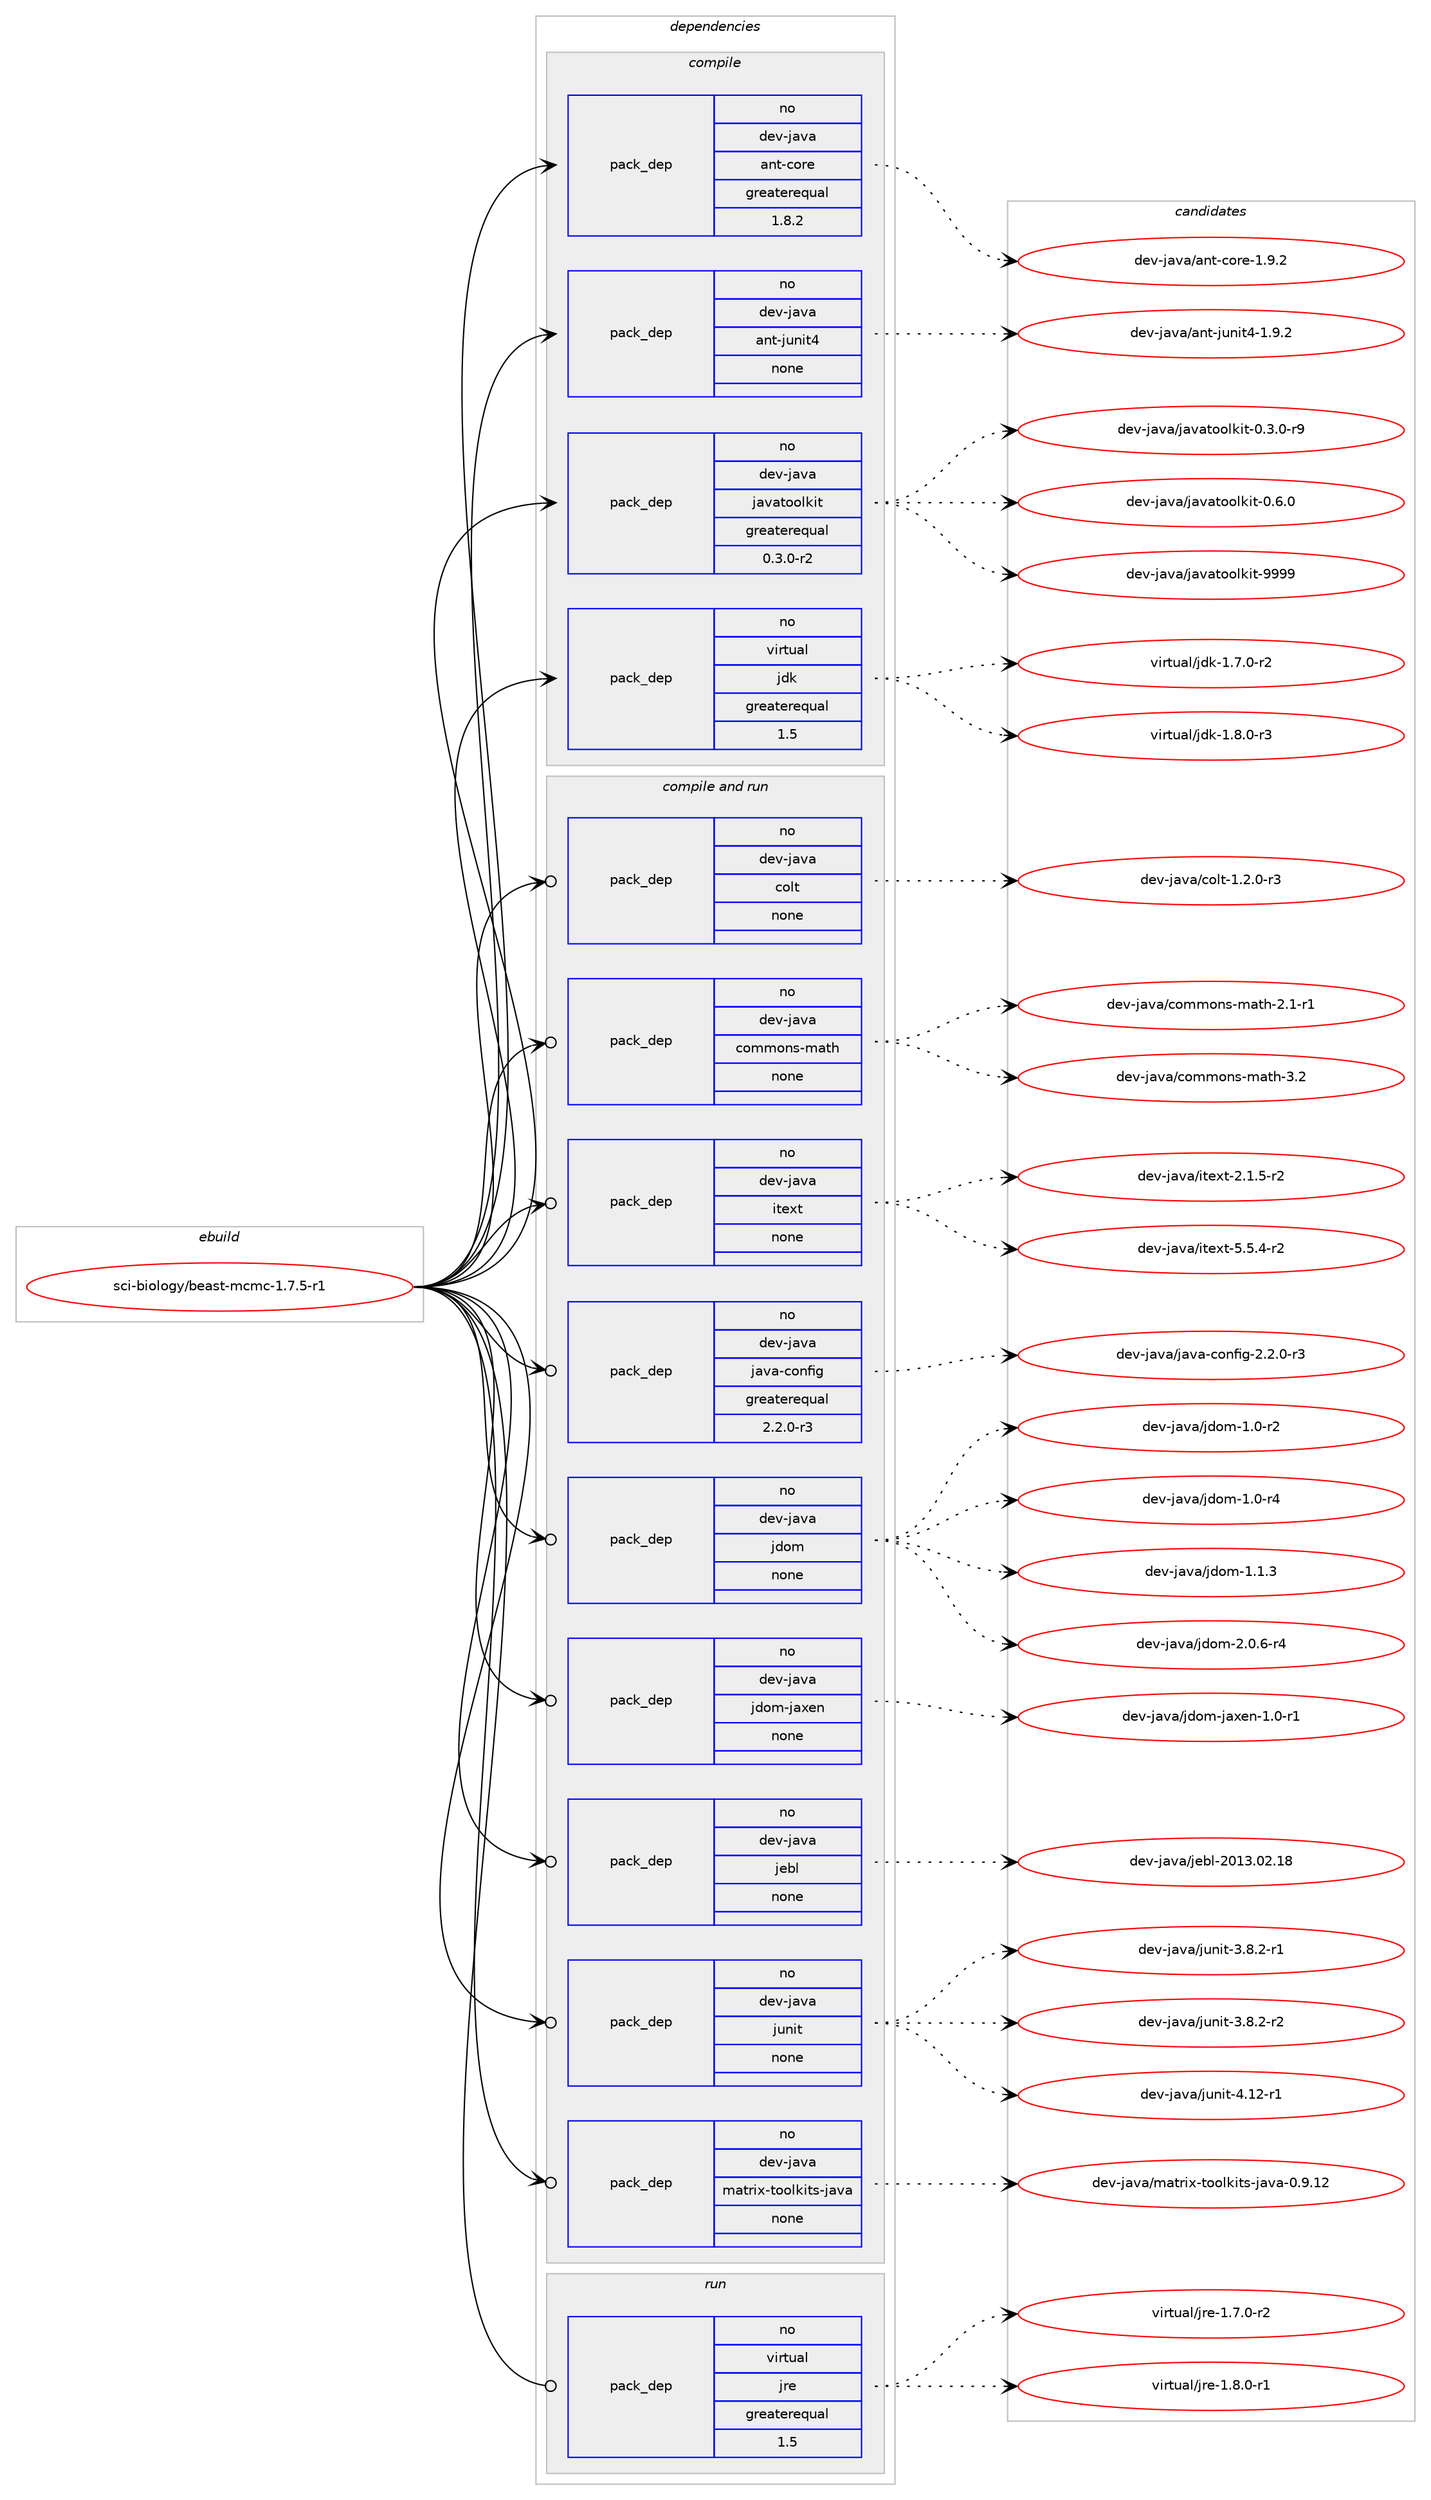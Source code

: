 digraph prolog {

# *************
# Graph options
# *************

newrank=true;
concentrate=true;
compound=true;
graph [rankdir=LR,fontname=Helvetica,fontsize=10,ranksep=1.5];#, ranksep=2.5, nodesep=0.2];
edge  [arrowhead=vee];
node  [fontname=Helvetica,fontsize=10];

# **********
# The ebuild
# **********

subgraph cluster_leftcol {
color=gray;
rank=same;
label=<<i>ebuild</i>>;
id [label="sci-biology/beast-mcmc-1.7.5-r1", color=red, width=4, href="../sci-biology/beast-mcmc-1.7.5-r1.svg"];
}

# ****************
# The dependencies
# ****************

subgraph cluster_midcol {
color=gray;
label=<<i>dependencies</i>>;
subgraph cluster_compile {
fillcolor="#eeeeee";
style=filled;
label=<<i>compile</i>>;
subgraph pack327208 {
dependency444094 [label=<<TABLE BORDER="0" CELLBORDER="1" CELLSPACING="0" CELLPADDING="4" WIDTH="220"><TR><TD ROWSPAN="6" CELLPADDING="30">pack_dep</TD></TR><TR><TD WIDTH="110">no</TD></TR><TR><TD>dev-java</TD></TR><TR><TD>ant-core</TD></TR><TR><TD>greaterequal</TD></TR><TR><TD>1.8.2</TD></TR></TABLE>>, shape=none, color=blue];
}
id:e -> dependency444094:w [weight=20,style="solid",arrowhead="vee"];
subgraph pack327209 {
dependency444095 [label=<<TABLE BORDER="0" CELLBORDER="1" CELLSPACING="0" CELLPADDING="4" WIDTH="220"><TR><TD ROWSPAN="6" CELLPADDING="30">pack_dep</TD></TR><TR><TD WIDTH="110">no</TD></TR><TR><TD>dev-java</TD></TR><TR><TD>ant-junit4</TD></TR><TR><TD>none</TD></TR><TR><TD></TD></TR></TABLE>>, shape=none, color=blue];
}
id:e -> dependency444095:w [weight=20,style="solid",arrowhead="vee"];
subgraph pack327210 {
dependency444096 [label=<<TABLE BORDER="0" CELLBORDER="1" CELLSPACING="0" CELLPADDING="4" WIDTH="220"><TR><TD ROWSPAN="6" CELLPADDING="30">pack_dep</TD></TR><TR><TD WIDTH="110">no</TD></TR><TR><TD>dev-java</TD></TR><TR><TD>javatoolkit</TD></TR><TR><TD>greaterequal</TD></TR><TR><TD>0.3.0-r2</TD></TR></TABLE>>, shape=none, color=blue];
}
id:e -> dependency444096:w [weight=20,style="solid",arrowhead="vee"];
subgraph pack327211 {
dependency444097 [label=<<TABLE BORDER="0" CELLBORDER="1" CELLSPACING="0" CELLPADDING="4" WIDTH="220"><TR><TD ROWSPAN="6" CELLPADDING="30">pack_dep</TD></TR><TR><TD WIDTH="110">no</TD></TR><TR><TD>virtual</TD></TR><TR><TD>jdk</TD></TR><TR><TD>greaterequal</TD></TR><TR><TD>1.5</TD></TR></TABLE>>, shape=none, color=blue];
}
id:e -> dependency444097:w [weight=20,style="solid",arrowhead="vee"];
}
subgraph cluster_compileandrun {
fillcolor="#eeeeee";
style=filled;
label=<<i>compile and run</i>>;
subgraph pack327212 {
dependency444098 [label=<<TABLE BORDER="0" CELLBORDER="1" CELLSPACING="0" CELLPADDING="4" WIDTH="220"><TR><TD ROWSPAN="6" CELLPADDING="30">pack_dep</TD></TR><TR><TD WIDTH="110">no</TD></TR><TR><TD>dev-java</TD></TR><TR><TD>colt</TD></TR><TR><TD>none</TD></TR><TR><TD></TD></TR></TABLE>>, shape=none, color=blue];
}
id:e -> dependency444098:w [weight=20,style="solid",arrowhead="odotvee"];
subgraph pack327213 {
dependency444099 [label=<<TABLE BORDER="0" CELLBORDER="1" CELLSPACING="0" CELLPADDING="4" WIDTH="220"><TR><TD ROWSPAN="6" CELLPADDING="30">pack_dep</TD></TR><TR><TD WIDTH="110">no</TD></TR><TR><TD>dev-java</TD></TR><TR><TD>commons-math</TD></TR><TR><TD>none</TD></TR><TR><TD></TD></TR></TABLE>>, shape=none, color=blue];
}
id:e -> dependency444099:w [weight=20,style="solid",arrowhead="odotvee"];
subgraph pack327214 {
dependency444100 [label=<<TABLE BORDER="0" CELLBORDER="1" CELLSPACING="0" CELLPADDING="4" WIDTH="220"><TR><TD ROWSPAN="6" CELLPADDING="30">pack_dep</TD></TR><TR><TD WIDTH="110">no</TD></TR><TR><TD>dev-java</TD></TR><TR><TD>itext</TD></TR><TR><TD>none</TD></TR><TR><TD></TD></TR></TABLE>>, shape=none, color=blue];
}
id:e -> dependency444100:w [weight=20,style="solid",arrowhead="odotvee"];
subgraph pack327215 {
dependency444101 [label=<<TABLE BORDER="0" CELLBORDER="1" CELLSPACING="0" CELLPADDING="4" WIDTH="220"><TR><TD ROWSPAN="6" CELLPADDING="30">pack_dep</TD></TR><TR><TD WIDTH="110">no</TD></TR><TR><TD>dev-java</TD></TR><TR><TD>java-config</TD></TR><TR><TD>greaterequal</TD></TR><TR><TD>2.2.0-r3</TD></TR></TABLE>>, shape=none, color=blue];
}
id:e -> dependency444101:w [weight=20,style="solid",arrowhead="odotvee"];
subgraph pack327216 {
dependency444102 [label=<<TABLE BORDER="0" CELLBORDER="1" CELLSPACING="0" CELLPADDING="4" WIDTH="220"><TR><TD ROWSPAN="6" CELLPADDING="30">pack_dep</TD></TR><TR><TD WIDTH="110">no</TD></TR><TR><TD>dev-java</TD></TR><TR><TD>jdom</TD></TR><TR><TD>none</TD></TR><TR><TD></TD></TR></TABLE>>, shape=none, color=blue];
}
id:e -> dependency444102:w [weight=20,style="solid",arrowhead="odotvee"];
subgraph pack327217 {
dependency444103 [label=<<TABLE BORDER="0" CELLBORDER="1" CELLSPACING="0" CELLPADDING="4" WIDTH="220"><TR><TD ROWSPAN="6" CELLPADDING="30">pack_dep</TD></TR><TR><TD WIDTH="110">no</TD></TR><TR><TD>dev-java</TD></TR><TR><TD>jdom-jaxen</TD></TR><TR><TD>none</TD></TR><TR><TD></TD></TR></TABLE>>, shape=none, color=blue];
}
id:e -> dependency444103:w [weight=20,style="solid",arrowhead="odotvee"];
subgraph pack327218 {
dependency444104 [label=<<TABLE BORDER="0" CELLBORDER="1" CELLSPACING="0" CELLPADDING="4" WIDTH="220"><TR><TD ROWSPAN="6" CELLPADDING="30">pack_dep</TD></TR><TR><TD WIDTH="110">no</TD></TR><TR><TD>dev-java</TD></TR><TR><TD>jebl</TD></TR><TR><TD>none</TD></TR><TR><TD></TD></TR></TABLE>>, shape=none, color=blue];
}
id:e -> dependency444104:w [weight=20,style="solid",arrowhead="odotvee"];
subgraph pack327219 {
dependency444105 [label=<<TABLE BORDER="0" CELLBORDER="1" CELLSPACING="0" CELLPADDING="4" WIDTH="220"><TR><TD ROWSPAN="6" CELLPADDING="30">pack_dep</TD></TR><TR><TD WIDTH="110">no</TD></TR><TR><TD>dev-java</TD></TR><TR><TD>junit</TD></TR><TR><TD>none</TD></TR><TR><TD></TD></TR></TABLE>>, shape=none, color=blue];
}
id:e -> dependency444105:w [weight=20,style="solid",arrowhead="odotvee"];
subgraph pack327220 {
dependency444106 [label=<<TABLE BORDER="0" CELLBORDER="1" CELLSPACING="0" CELLPADDING="4" WIDTH="220"><TR><TD ROWSPAN="6" CELLPADDING="30">pack_dep</TD></TR><TR><TD WIDTH="110">no</TD></TR><TR><TD>dev-java</TD></TR><TR><TD>matrix-toolkits-java</TD></TR><TR><TD>none</TD></TR><TR><TD></TD></TR></TABLE>>, shape=none, color=blue];
}
id:e -> dependency444106:w [weight=20,style="solid",arrowhead="odotvee"];
}
subgraph cluster_run {
fillcolor="#eeeeee";
style=filled;
label=<<i>run</i>>;
subgraph pack327221 {
dependency444107 [label=<<TABLE BORDER="0" CELLBORDER="1" CELLSPACING="0" CELLPADDING="4" WIDTH="220"><TR><TD ROWSPAN="6" CELLPADDING="30">pack_dep</TD></TR><TR><TD WIDTH="110">no</TD></TR><TR><TD>virtual</TD></TR><TR><TD>jre</TD></TR><TR><TD>greaterequal</TD></TR><TR><TD>1.5</TD></TR></TABLE>>, shape=none, color=blue];
}
id:e -> dependency444107:w [weight=20,style="solid",arrowhead="odot"];
}
}

# **************
# The candidates
# **************

subgraph cluster_choices {
rank=same;
color=gray;
label=<<i>candidates</i>>;

subgraph choice327208 {
color=black;
nodesep=1;
choice10010111845106971189747971101164599111114101454946574650 [label="dev-java/ant-core-1.9.2", color=red, width=4,href="../dev-java/ant-core-1.9.2.svg"];
dependency444094:e -> choice10010111845106971189747971101164599111114101454946574650:w [style=dotted,weight="100"];
}
subgraph choice327209 {
color=black;
nodesep=1;
choice10010111845106971189747971101164510611711010511652454946574650 [label="dev-java/ant-junit4-1.9.2", color=red, width=4,href="../dev-java/ant-junit4-1.9.2.svg"];
dependency444095:e -> choice10010111845106971189747971101164510611711010511652454946574650:w [style=dotted,weight="100"];
}
subgraph choice327210 {
color=black;
nodesep=1;
choice1001011184510697118974710697118971161111111081071051164548465146484511457 [label="dev-java/javatoolkit-0.3.0-r9", color=red, width=4,href="../dev-java/javatoolkit-0.3.0-r9.svg"];
choice100101118451069711897471069711897116111111108107105116454846544648 [label="dev-java/javatoolkit-0.6.0", color=red, width=4,href="../dev-java/javatoolkit-0.6.0.svg"];
choice1001011184510697118974710697118971161111111081071051164557575757 [label="dev-java/javatoolkit-9999", color=red, width=4,href="../dev-java/javatoolkit-9999.svg"];
dependency444096:e -> choice1001011184510697118974710697118971161111111081071051164548465146484511457:w [style=dotted,weight="100"];
dependency444096:e -> choice100101118451069711897471069711897116111111108107105116454846544648:w [style=dotted,weight="100"];
dependency444096:e -> choice1001011184510697118974710697118971161111111081071051164557575757:w [style=dotted,weight="100"];
}
subgraph choice327211 {
color=black;
nodesep=1;
choice11810511411611797108471061001074549465546484511450 [label="virtual/jdk-1.7.0-r2", color=red, width=4,href="../virtual/jdk-1.7.0-r2.svg"];
choice11810511411611797108471061001074549465646484511451 [label="virtual/jdk-1.8.0-r3", color=red, width=4,href="../virtual/jdk-1.8.0-r3.svg"];
dependency444097:e -> choice11810511411611797108471061001074549465546484511450:w [style=dotted,weight="100"];
dependency444097:e -> choice11810511411611797108471061001074549465646484511451:w [style=dotted,weight="100"];
}
subgraph choice327212 {
color=black;
nodesep=1;
choice10010111845106971189747991111081164549465046484511451 [label="dev-java/colt-1.2.0-r3", color=red, width=4,href="../dev-java/colt-1.2.0-r3.svg"];
dependency444098:e -> choice10010111845106971189747991111081164549465046484511451:w [style=dotted,weight="100"];
}
subgraph choice327213 {
color=black;
nodesep=1;
choice10010111845106971189747991111091091111101154510997116104455046494511449 [label="dev-java/commons-math-2.1-r1", color=red, width=4,href="../dev-java/commons-math-2.1-r1.svg"];
choice1001011184510697118974799111109109111110115451099711610445514650 [label="dev-java/commons-math-3.2", color=red, width=4,href="../dev-java/commons-math-3.2.svg"];
dependency444099:e -> choice10010111845106971189747991111091091111101154510997116104455046494511449:w [style=dotted,weight="100"];
dependency444099:e -> choice1001011184510697118974799111109109111110115451099711610445514650:w [style=dotted,weight="100"];
}
subgraph choice327214 {
color=black;
nodesep=1;
choice100101118451069711897471051161011201164550464946534511450 [label="dev-java/itext-2.1.5-r2", color=red, width=4,href="../dev-java/itext-2.1.5-r2.svg"];
choice100101118451069711897471051161011201164553465346524511450 [label="dev-java/itext-5.5.4-r2", color=red, width=4,href="../dev-java/itext-5.5.4-r2.svg"];
dependency444100:e -> choice100101118451069711897471051161011201164550464946534511450:w [style=dotted,weight="100"];
dependency444100:e -> choice100101118451069711897471051161011201164553465346524511450:w [style=dotted,weight="100"];
}
subgraph choice327215 {
color=black;
nodesep=1;
choice10010111845106971189747106971189745991111101021051034550465046484511451 [label="dev-java/java-config-2.2.0-r3", color=red, width=4,href="../dev-java/java-config-2.2.0-r3.svg"];
dependency444101:e -> choice10010111845106971189747106971189745991111101021051034550465046484511451:w [style=dotted,weight="100"];
}
subgraph choice327216 {
color=black;
nodesep=1;
choice10010111845106971189747106100111109454946484511450 [label="dev-java/jdom-1.0-r2", color=red, width=4,href="../dev-java/jdom-1.0-r2.svg"];
choice10010111845106971189747106100111109454946484511452 [label="dev-java/jdom-1.0-r4", color=red, width=4,href="../dev-java/jdom-1.0-r4.svg"];
choice10010111845106971189747106100111109454946494651 [label="dev-java/jdom-1.1.3", color=red, width=4,href="../dev-java/jdom-1.1.3.svg"];
choice100101118451069711897471061001111094550464846544511452 [label="dev-java/jdom-2.0.6-r4", color=red, width=4,href="../dev-java/jdom-2.0.6-r4.svg"];
dependency444102:e -> choice10010111845106971189747106100111109454946484511450:w [style=dotted,weight="100"];
dependency444102:e -> choice10010111845106971189747106100111109454946484511452:w [style=dotted,weight="100"];
dependency444102:e -> choice10010111845106971189747106100111109454946494651:w [style=dotted,weight="100"];
dependency444102:e -> choice100101118451069711897471061001111094550464846544511452:w [style=dotted,weight="100"];
}
subgraph choice327217 {
color=black;
nodesep=1;
choice100101118451069711897471061001111094510697120101110454946484511449 [label="dev-java/jdom-jaxen-1.0-r1", color=red, width=4,href="../dev-java/jdom-jaxen-1.0-r1.svg"];
dependency444103:e -> choice100101118451069711897471061001111094510697120101110454946484511449:w [style=dotted,weight="100"];
}
subgraph choice327218 {
color=black;
nodesep=1;
choice10010111845106971189747106101981084550484951464850464956 [label="dev-java/jebl-2013.02.18", color=red, width=4,href="../dev-java/jebl-2013.02.18.svg"];
dependency444104:e -> choice10010111845106971189747106101981084550484951464850464956:w [style=dotted,weight="100"];
}
subgraph choice327219 {
color=black;
nodesep=1;
choice100101118451069711897471061171101051164551465646504511449 [label="dev-java/junit-3.8.2-r1", color=red, width=4,href="../dev-java/junit-3.8.2-r1.svg"];
choice100101118451069711897471061171101051164551465646504511450 [label="dev-java/junit-3.8.2-r2", color=red, width=4,href="../dev-java/junit-3.8.2-r2.svg"];
choice1001011184510697118974710611711010511645524649504511449 [label="dev-java/junit-4.12-r1", color=red, width=4,href="../dev-java/junit-4.12-r1.svg"];
dependency444105:e -> choice100101118451069711897471061171101051164551465646504511449:w [style=dotted,weight="100"];
dependency444105:e -> choice100101118451069711897471061171101051164551465646504511450:w [style=dotted,weight="100"];
dependency444105:e -> choice1001011184510697118974710611711010511645524649504511449:w [style=dotted,weight="100"];
}
subgraph choice327220 {
color=black;
nodesep=1;
choice10010111845106971189747109971161141051204511611111110810710511611545106971189745484657464950 [label="dev-java/matrix-toolkits-java-0.9.12", color=red, width=4,href="../dev-java/matrix-toolkits-java-0.9.12.svg"];
dependency444106:e -> choice10010111845106971189747109971161141051204511611111110810710511611545106971189745484657464950:w [style=dotted,weight="100"];
}
subgraph choice327221 {
color=black;
nodesep=1;
choice11810511411611797108471061141014549465546484511450 [label="virtual/jre-1.7.0-r2", color=red, width=4,href="../virtual/jre-1.7.0-r2.svg"];
choice11810511411611797108471061141014549465646484511449 [label="virtual/jre-1.8.0-r1", color=red, width=4,href="../virtual/jre-1.8.0-r1.svg"];
dependency444107:e -> choice11810511411611797108471061141014549465546484511450:w [style=dotted,weight="100"];
dependency444107:e -> choice11810511411611797108471061141014549465646484511449:w [style=dotted,weight="100"];
}
}

}
